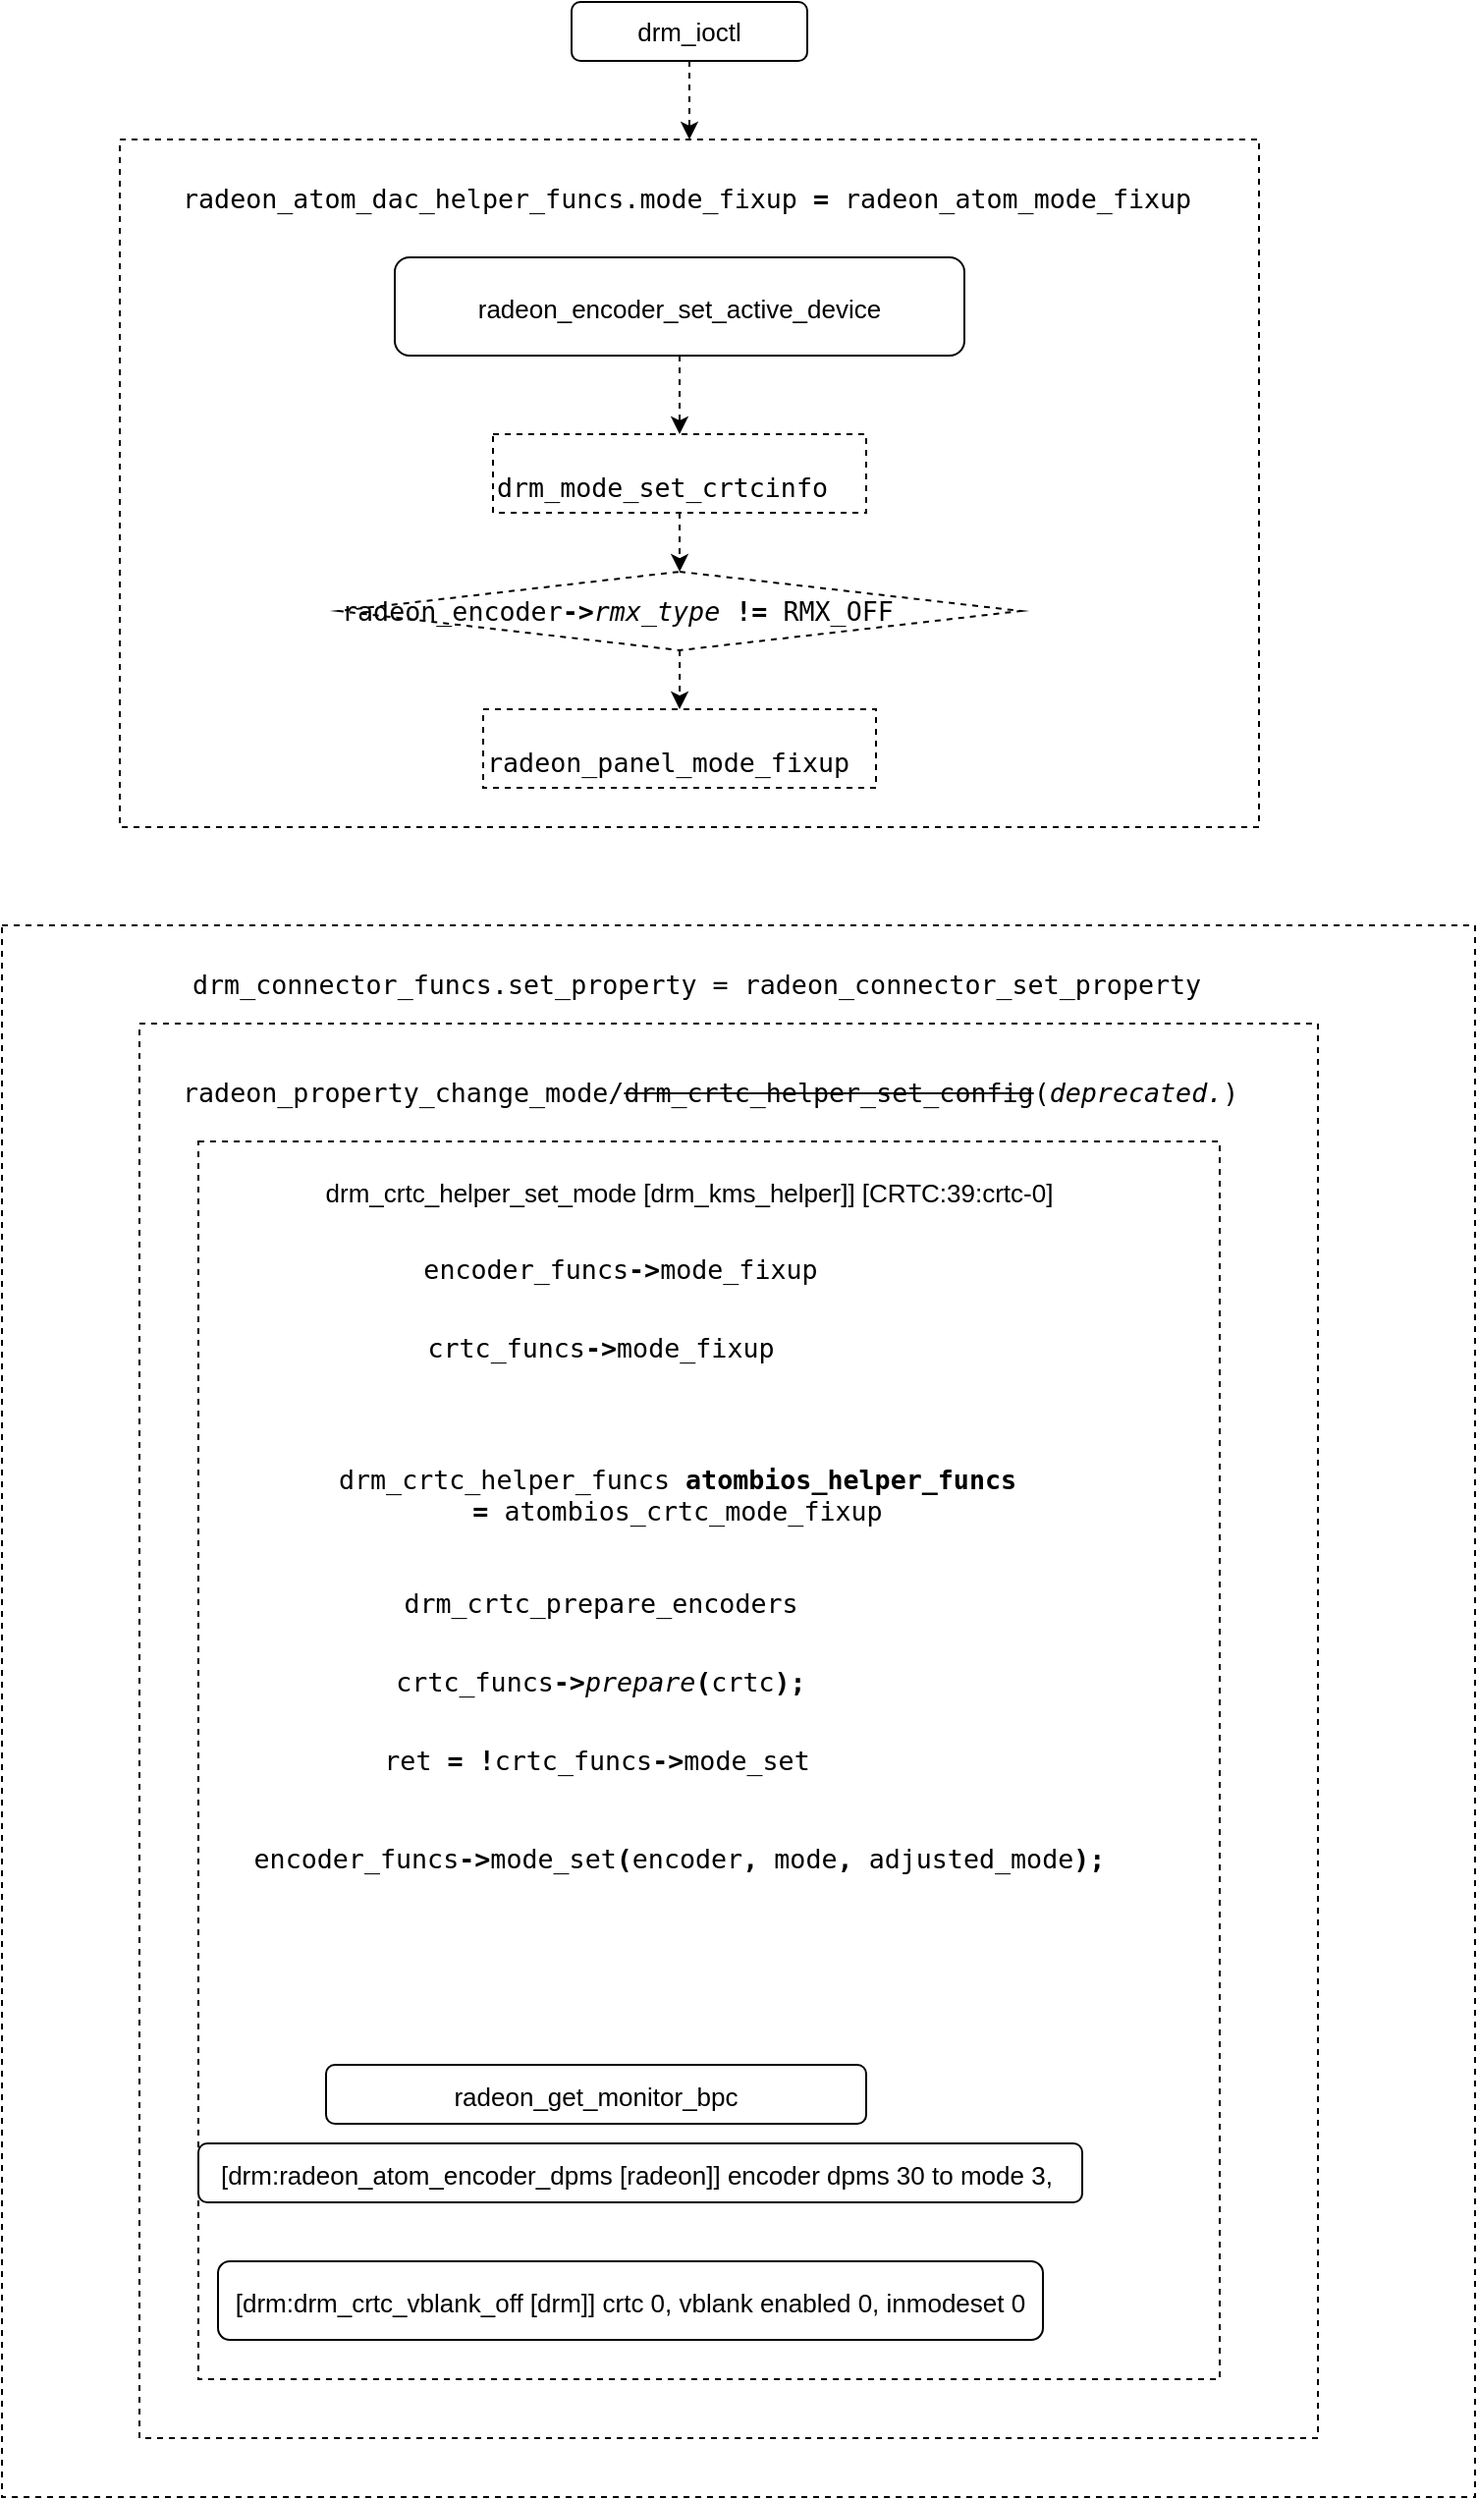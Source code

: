 <mxfile version="15.6.6" type="github">
  <diagram id="AM0HCoSupyYwshGD3Rph" name="Page-1">
    <mxGraphModel dx="2209" dy="761" grid="1" gridSize="10" guides="1" tooltips="1" connect="1" arrows="1" fold="1" page="1" pageScale="1" pageWidth="827" pageHeight="1169" math="0" shadow="0">
      <root>
        <mxCell id="0" />
        <mxCell id="1" parent="0" />
        <mxCell id="6ycGAx9qy3iNxIzKx5UR-36" value="" style="rounded=0;whiteSpace=wrap;html=1;dashed=1;fontSize=13;fontColor=default;strokeColor=default;fillColor=none;gradientColor=none;align=left;" vertex="1" parent="1">
          <mxGeometry x="-120" y="550" width="750" height="800" as="geometry" />
        </mxCell>
        <mxCell id="6ycGAx9qy3iNxIzKx5UR-35" value="" style="rounded=0;whiteSpace=wrap;html=1;dashed=1;fontSize=13;fontColor=default;strokeColor=default;fillColor=none;gradientColor=none;align=left;" vertex="1" parent="1">
          <mxGeometry x="-50" y="600" width="600" height="720" as="geometry" />
        </mxCell>
        <mxCell id="6ycGAx9qy3iNxIzKx5UR-39" value="" style="rounded=0;whiteSpace=wrap;html=1;dashed=1;fontSize=13;fontColor=default;strokeColor=default;fillColor=none;gradientColor=none;align=left;" vertex="1" parent="1">
          <mxGeometry x="-20" y="660" width="520" height="630" as="geometry" />
        </mxCell>
        <mxCell id="6ycGAx9qy3iNxIzKx5UR-21" value="" style="edgeStyle=orthogonalEdgeStyle;rounded=0;orthogonalLoop=1;jettySize=auto;html=1;dashed=1;labelBackgroundColor=default;fontSize=18;fontColor=default;strokeColor=default;entryX=0.5;entryY=0;entryDx=0;entryDy=0;" edge="1" parent="1" source="6ycGAx9qy3iNxIzKx5UR-2" target="6ycGAx9qy3iNxIzKx5UR-37">
          <mxGeometry relative="1" as="geometry" />
        </mxCell>
        <mxCell id="6ycGAx9qy3iNxIzKx5UR-2" value="&lt;span style=&quot;text-align: left&quot;&gt;&lt;font style=&quot;font-size: 13px&quot;&gt;drm_ioctl&lt;/font&gt;&lt;/span&gt;" style="rounded=1;whiteSpace=wrap;html=1;fontColor=default;fillColor=default;strokeColor=default;" vertex="1" parent="1">
          <mxGeometry x="170" y="80" width="120" height="30" as="geometry" />
        </mxCell>
        <mxCell id="6ycGAx9qy3iNxIzKx5UR-5" value="&lt;div&gt;&lt;font style=&quot;font-size: 13px&quot;&gt;&lt;br&gt;&lt;/font&gt;&lt;/div&gt;&lt;div&gt;&lt;font style=&quot;font-size: 13px&quot;&gt;drm_crtc_helper_set_mode [drm_kms_helper]] [CRTC:39:crtc-0]&lt;/font&gt;&lt;/div&gt;&lt;div&gt;&lt;br&gt;&lt;/div&gt;" style="rounded=1;whiteSpace=wrap;html=1;fontSize=18;fontColor=default;strokeColor=none;fillColor=none;dashed=1;" vertex="1" parent="1">
          <mxGeometry y="670" width="460" height="30" as="geometry" />
        </mxCell>
        <mxCell id="6ycGAx9qy3iNxIzKx5UR-6" value="&lt;font style=&quot;font-size: 13px&quot;&gt;radeon_get_monitor_bpc&lt;/font&gt;" style="rounded=1;whiteSpace=wrap;html=1;fontSize=18;fontColor=default;strokeColor=default;fillColor=default;" vertex="1" parent="1">
          <mxGeometry x="45" y="1130" width="275" height="30" as="geometry" />
        </mxCell>
        <mxCell id="6ycGAx9qy3iNxIzKx5UR-7" value="&lt;font style=&quot;font-size: 13px&quot;&gt;[drm:radeon_atom_encoder_dpms [radeon]] encoder dpms 30 to mode 3,&amp;nbsp;&lt;/font&gt;" style="rounded=1;whiteSpace=wrap;html=1;fontSize=18;fontColor=default;strokeColor=default;fillColor=default;" vertex="1" parent="1">
          <mxGeometry x="-20" y="1170" width="450" height="30" as="geometry" />
        </mxCell>
        <mxCell id="6ycGAx9qy3iNxIzKx5UR-8" value="&lt;div&gt;&lt;font style=&quot;font-size: 13px&quot;&gt;&lt;br&gt;&lt;/font&gt;&lt;/div&gt;&lt;div&gt;&lt;font style=&quot;font-size: 13px&quot;&gt;[drm:drm_crtc_vblank_off [drm]] crtc 0, vblank enabled 0, inmodeset 0&lt;/font&gt;&lt;/div&gt;&lt;div&gt;&lt;br&gt;&lt;/div&gt;" style="rounded=1;whiteSpace=wrap;html=1;fontSize=18;fontColor=default;strokeColor=default;fillColor=default;" vertex="1" parent="1">
          <mxGeometry x="-10" y="1230" width="420" height="40" as="geometry" />
        </mxCell>
        <mxCell id="6ycGAx9qy3iNxIzKx5UR-29" value="&lt;p style=&quot;font-family: monospace , &amp;quot;courier&amp;quot; ; font-size: 10pt&quot;&gt;&lt;span style=&quot;font-size: 10pt&quot;&gt;radeon_property_change_mode/&lt;/span&gt;&lt;strike&gt;drm_crtc_helper_set_config&lt;/strike&gt;(&lt;span style=&quot;font-style: italic ; font-size: 10pt&quot;&gt;deprecated.&lt;/span&gt;&lt;span style=&quot;font-size: 10pt&quot;&gt;)&lt;/span&gt;&lt;/p&gt;" style="whiteSpace=wrap;html=1;dashed=1;fontSize=18;fontColor=default;strokeColor=none;fillColor=none;gradientColor=none;align=left;" vertex="1" parent="1">
          <mxGeometry x="-30" y="610" width="540" height="50" as="geometry" />
        </mxCell>
        <mxCell id="6ycGAx9qy3iNxIzKx5UR-33" value="&lt;p style=&quot;font-family: monospace , &amp;quot;courier&amp;quot; ; font-size: 10pt&quot;&gt;&lt;span style=&quot;font-size: 10pt&quot;&gt;drm_connector_funcs.&lt;/span&gt;&lt;span style=&quot;font-size: 10pt&quot;&gt;set_property =&amp;nbsp;&lt;/span&gt;&lt;span style=&quot;font-size: 10pt&quot;&gt;radeon_connector_set_property&lt;/span&gt;&lt;/p&gt;" style="whiteSpace=wrap;html=1;dashed=1;fontSize=18;fontColor=default;strokeColor=none;fillColor=none;gradientColor=none;align=left;" vertex="1" parent="1">
          <mxGeometry x="-25" y="550" width="550" height="60" as="geometry" />
        </mxCell>
        <mxCell id="6ycGAx9qy3iNxIzKx5UR-37" value="" style="rounded=0;whiteSpace=wrap;html=1;dashed=1;fontSize=13;fontColor=default;strokeColor=default;fillColor=none;gradientColor=none;align=left;" vertex="1" parent="1">
          <mxGeometry x="-60" y="150" width="580" height="350" as="geometry" />
        </mxCell>
        <mxCell id="6ycGAx9qy3iNxIzKx5UR-3" value="&lt;font style=&quot;font-size: 13px&quot;&gt;radeon_encoder_set_active_device&lt;/font&gt;" style="rounded=1;whiteSpace=wrap;html=1;fontSize=18;fontColor=default;strokeColor=default;fillColor=default;" vertex="1" parent="1">
          <mxGeometry x="80" y="210" width="290" height="50" as="geometry" />
        </mxCell>
        <mxCell id="6ycGAx9qy3iNxIzKx5UR-15" value="&lt;p style=&quot;font-family: monospace , &amp;#34;courier&amp;#34; ; font-size: 10pt&quot;&gt;&lt;span style=&quot;font-size: 10pt&quot;&gt;radeon_atom_dac_helper_funcs.mode_fixup&amp;nbsp;&lt;/span&gt;&lt;span style=&quot;font-weight: bold ; font-size: 10pt&quot;&gt;=&amp;nbsp;&lt;/span&gt;radeon_atom_mode_fixup&lt;/p&gt;" style="whiteSpace=wrap;html=1;fontSize=18;fontColor=default;strokeColor=default;fillColor=none;gradientColor=none;align=left;opacity=0;" vertex="1" parent="1">
          <mxGeometry x="-30" y="160" width="532.5" height="40" as="geometry" />
        </mxCell>
        <mxCell id="6ycGAx9qy3iNxIzKx5UR-16" value="&lt;p style=&quot;font-family: monospace, courier; font-size: 10pt;&quot;&gt;&lt;span style=&quot;&quot;&gt;drm_mode_set_crtcinfo&lt;/span&gt;&lt;/p&gt;" style="text;whiteSpace=wrap;html=1;fontSize=18;fontColor=default;fillColor=#FFFFFF;strokeColor=default;dashed=1;" vertex="1" parent="1">
          <mxGeometry x="130" y="300" width="190" height="40" as="geometry" />
        </mxCell>
        <mxCell id="6ycGAx9qy3iNxIzKx5UR-17" value="&lt;p style=&quot;font-family: monospace, courier; font-size: 10pt;&quot;&gt;&lt;span style=&quot;&quot;&gt;radeon_panel_mode_fixup&lt;/span&gt;&lt;/p&gt;" style="text;whiteSpace=wrap;html=1;fontSize=18;fontColor=default;strokeColor=default;dashed=1;" vertex="1" parent="1">
          <mxGeometry x="125" y="440" width="200" height="40" as="geometry" />
        </mxCell>
        <mxCell id="6ycGAx9qy3iNxIzKx5UR-18" value="&lt;p style=&quot;font-family: monospace , &amp;quot;courier&amp;quot; ; font-size: 10pt&quot;&gt;&lt;span style=&quot;&quot;&gt;radeon_encoder&lt;/span&gt;&lt;span style=&quot;font-weight: bold&quot;&gt;-&amp;gt;&lt;/span&gt;&lt;span style=&quot;font-style: italic;&quot;&gt;rmx_type&lt;/span&gt; &lt;span style=&quot;font-weight: bold&quot;&gt;!=&lt;/span&gt; &lt;span style=&quot;&quot;&gt;RMX_OFF&lt;/span&gt;&lt;/p&gt;" style="rhombus;whiteSpace=wrap;html=1;fontSize=18;fontColor=default;strokeColor=default;fillColor=default;gradientColor=none;align=left;dashed=1;" vertex="1" parent="1">
          <mxGeometry x="51.25" y="370" width="347.5" height="40" as="geometry" />
        </mxCell>
        <mxCell id="6ycGAx9qy3iNxIzKx5UR-26" style="edgeStyle=orthogonalEdgeStyle;rounded=0;orthogonalLoop=1;jettySize=auto;html=1;dashed=1;labelBackgroundColor=default;fontSize=18;fontColor=default;strokeColor=default;" edge="1" parent="1" source="6ycGAx9qy3iNxIzKx5UR-3" target="6ycGAx9qy3iNxIzKx5UR-16">
          <mxGeometry x="5" y="300" as="geometry" />
        </mxCell>
        <mxCell id="6ycGAx9qy3iNxIzKx5UR-19" value="" style="edgeStyle=orthogonalEdgeStyle;rounded=0;orthogonalLoop=1;jettySize=auto;html=1;labelBackgroundColor=default;fontSize=18;fontColor=default;strokeColor=default;dashed=1;" edge="1" parent="1" source="6ycGAx9qy3iNxIzKx5UR-16" target="6ycGAx9qy3iNxIzKx5UR-18">
          <mxGeometry x="5" y="300" as="geometry" />
        </mxCell>
        <mxCell id="6ycGAx9qy3iNxIzKx5UR-20" value="" style="edgeStyle=orthogonalEdgeStyle;rounded=0;orthogonalLoop=1;jettySize=auto;html=1;dashed=1;labelBackgroundColor=default;fontSize=18;fontColor=default;strokeColor=default;" edge="1" parent="1" source="6ycGAx9qy3iNxIzKx5UR-18" target="6ycGAx9qy3iNxIzKx5UR-17">
          <mxGeometry x="5" y="300" as="geometry" />
        </mxCell>
        <mxCell id="6ycGAx9qy3iNxIzKx5UR-40" value="&lt;p style=&quot;font-family: monospace , &amp;quot;courier&amp;quot; ; font-size: 10pt&quot;&gt;&lt;span&gt;drm_crtc_helper_funcs&lt;/span&gt; &lt;span style=&quot;font-weight: bold&quot;&gt;atombios_helper_funcs =&amp;nbsp;&lt;/span&gt;&lt;span style=&quot;font-size: 10pt;&quot;&gt;atombios_crtc_mode_fixup&lt;/span&gt;&lt;/p&gt;" style="text;html=1;strokeColor=none;fillColor=none;align=center;verticalAlign=middle;whiteSpace=wrap;rounded=0;dashed=1;fontSize=13;fontColor=default;" vertex="1" parent="1">
          <mxGeometry x="34" y="820" width="380" height="40" as="geometry" />
        </mxCell>
        <mxCell id="6ycGAx9qy3iNxIzKx5UR-41" value="&lt;p style=&quot;font-family: monospace , &amp;#34;courier&amp;#34; ; font-size: 10pt&quot;&gt;&lt;span&gt;encoder_funcs&lt;/span&gt;&lt;span style=&quot;font-weight: bold&quot;&gt;-&amp;gt;&lt;/span&gt;mode_fixup&lt;/p&gt;" style="text;html=1;strokeColor=none;fillColor=none;align=center;verticalAlign=middle;whiteSpace=wrap;rounded=0;dashed=1;fontSize=13;fontColor=default;" vertex="1" parent="1">
          <mxGeometry x="90" y="710" width="210" height="30" as="geometry" />
        </mxCell>
        <mxCell id="6ycGAx9qy3iNxIzKx5UR-42" value="&lt;p style=&quot;font-family: monospace , &amp;quot;courier&amp;quot; ; font-size: 10pt&quot;&gt;&lt;span style=&quot;&quot;&gt;crtc_funcs&lt;/span&gt;&lt;span style=&quot;font-weight: bold&quot;&gt;-&amp;gt;&lt;/span&gt;mode_fixup&lt;/p&gt;" style="text;html=1;strokeColor=none;fillColor=none;align=center;verticalAlign=middle;whiteSpace=wrap;rounded=0;dashed=1;fontSize=13;fontColor=default;" vertex="1" parent="1">
          <mxGeometry x="70" y="750" width="230" height="30" as="geometry" />
        </mxCell>
        <mxCell id="6ycGAx9qy3iNxIzKx5UR-43" value="&lt;p style=&quot;font-family: monospace , &amp;quot;courier&amp;quot; ; font-size: 10pt&quot;&gt;&lt;span style=&quot;&quot;&gt;drm_crtc_prepare_encoders&lt;/span&gt;&lt;/p&gt;" style="text;html=1;strokeColor=none;fillColor=none;align=center;verticalAlign=middle;whiteSpace=wrap;rounded=0;dashed=1;fontSize=13;fontColor=default;" vertex="1" parent="1">
          <mxGeometry x="70" y="880" width="230" height="30" as="geometry" />
        </mxCell>
        <mxCell id="6ycGAx9qy3iNxIzKx5UR-46" value="&lt;p style=&quot;font-family: monospace , &amp;quot;courier&amp;quot; ; font-size: 10pt&quot;&gt;&lt;span style=&quot;&quot;&gt;crtc_funcs&lt;/span&gt;&lt;span style=&quot;font-weight: bold&quot;&gt;-&amp;gt;&lt;/span&gt;&lt;span style=&quot;font-style: italic;&quot;&gt;prepare&lt;/span&gt;&lt;span style=&quot;font-weight: bold&quot;&gt;(&lt;/span&gt;&lt;span style=&quot;&quot;&gt;crtc&lt;/span&gt;&lt;span style=&quot;font-weight: bold&quot;&gt;);&lt;/span&gt;&lt;/p&gt;" style="text;html=1;strokeColor=none;fillColor=none;align=center;verticalAlign=middle;whiteSpace=wrap;rounded=0;dashed=1;fontSize=13;fontColor=default;" vertex="1" parent="1">
          <mxGeometry x="55" y="920" width="260" height="30" as="geometry" />
        </mxCell>
        <mxCell id="6ycGAx9qy3iNxIzKx5UR-47" value="&lt;p style=&quot;font-family: monospace , &amp;quot;courier&amp;quot; ; font-size: 10pt&quot;&gt;&lt;span style=&quot;&quot;&gt;ret&lt;/span&gt; &lt;span style=&quot;font-weight: bold&quot;&gt;=&lt;/span&gt; &lt;span style=&quot;font-weight: bold&quot;&gt;!&lt;/span&gt;&lt;span style=&quot;&quot;&gt;crtc_funcs&lt;/span&gt;&lt;span style=&quot;font-weight: bold&quot;&gt;-&amp;gt;&lt;/span&gt;mode_set&lt;/p&gt;" style="text;html=1;strokeColor=none;fillColor=none;align=center;verticalAlign=middle;whiteSpace=wrap;rounded=0;dashed=1;fontSize=13;fontColor=default;" vertex="1" parent="1">
          <mxGeometry x="57.5" y="960" width="250" height="30" as="geometry" />
        </mxCell>
        <mxCell id="6ycGAx9qy3iNxIzKx5UR-48" value="&lt;p style=&quot;font-family: monospace , &amp;quot;courier&amp;quot; ; font-size: 10pt&quot;&gt;&lt;span style=&quot;&quot;&gt;encoder_funcs&lt;/span&gt;&lt;span style=&quot;font-weight: bold&quot;&gt;-&amp;gt;&lt;/span&gt;mode_set&lt;span style=&quot;font-weight: bold&quot;&gt;(&lt;/span&gt;&lt;span style=&quot;&quot;&gt;encoder&lt;/span&gt;&lt;span style=&quot;font-weight: bold&quot;&gt;,&lt;/span&gt; &lt;span style=&quot;&quot;&gt;mode&lt;/span&gt;&lt;span style=&quot;font-weight: bold&quot;&gt;,&lt;/span&gt; &lt;span style=&quot;&quot;&gt;adjusted_mode&lt;/span&gt;&lt;span style=&quot;font-weight: bold&quot;&gt;);&lt;/span&gt;&lt;/p&gt;" style="text;html=1;strokeColor=none;fillColor=none;align=center;verticalAlign=middle;whiteSpace=wrap;rounded=0;dashed=1;fontSize=13;fontColor=default;" vertex="1" parent="1">
          <mxGeometry x="-10" y="1010" width="470" height="30" as="geometry" />
        </mxCell>
      </root>
    </mxGraphModel>
  </diagram>
</mxfile>
